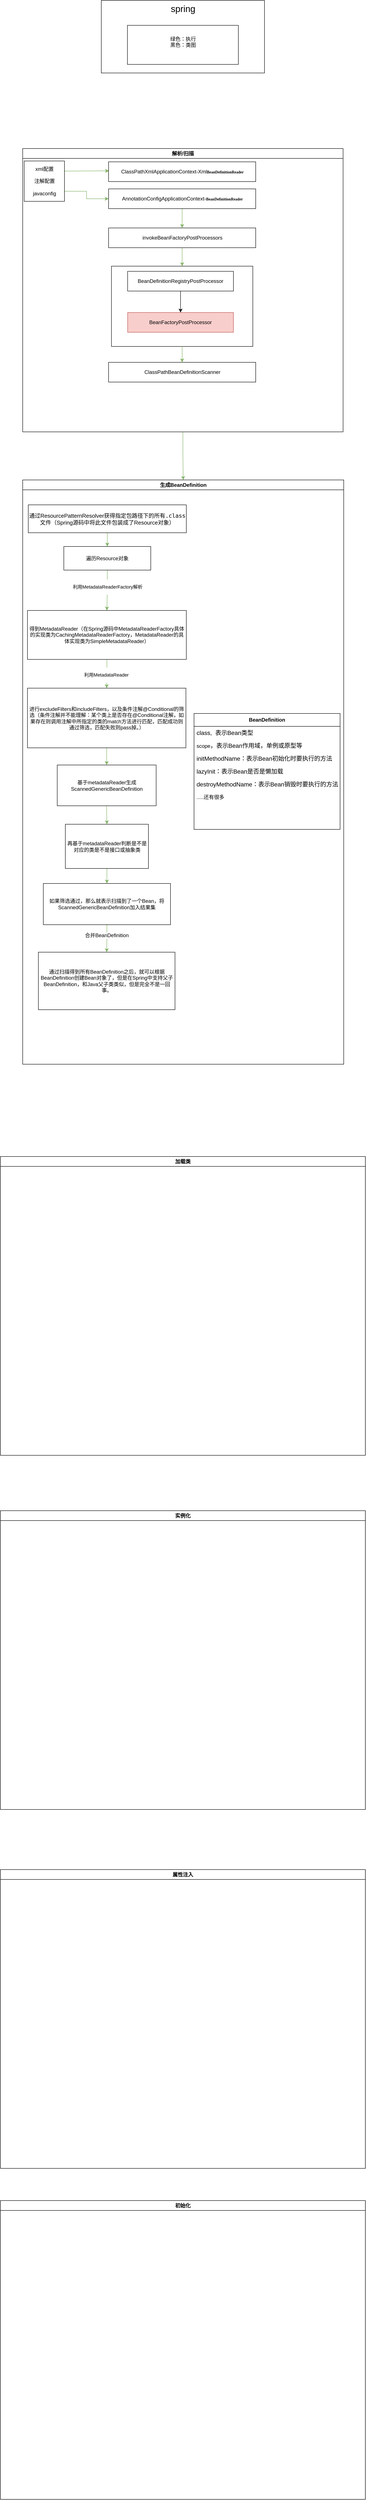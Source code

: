<mxfile version="25.0.1">
  <diagram name="bean的加载流转图" id="14tf_qHpTjpjnr1iD89r">
    <mxGraphModel dx="2107" dy="3527" grid="0" gridSize="10" guides="1" tooltips="1" connect="1" arrows="1" fold="1" page="0" pageScale="1" pageWidth="827" pageHeight="1169" math="0" shadow="0">
      <root>
        <mxCell id="0" />
        <mxCell id="1" parent="0" />
        <mxCell id="M_sAFwJD3Y5_pbFiyou--2" value="&lt;font style=&quot;font-size: 21px;&quot;&gt;spring&lt;/font&gt;" style="rounded=0;whiteSpace=wrap;html=1;align=center;verticalAlign=top;" parent="1" vertex="1">
          <mxGeometry x="354.5" y="248" width="381" height="169" as="geometry" />
        </mxCell>
        <mxCell id="4gjRGnnlG_yjaLN8hZfb-48" style="edgeStyle=orthogonalEdgeStyle;rounded=0;orthogonalLoop=1;jettySize=auto;html=1;entryX=0.5;entryY=0;entryDx=0;entryDy=0;fillColor=#d5e8d4;strokeColor=#82b366;" parent="1" source="M_sAFwJD3Y5_pbFiyou--4" target="4gjRGnnlG_yjaLN8hZfb-32" edge="1">
          <mxGeometry relative="1" as="geometry" />
        </mxCell>
        <mxCell id="M_sAFwJD3Y5_pbFiyou--4" value="解析/扫描" style="swimlane;whiteSpace=wrap;html=1;" parent="1" vertex="1">
          <mxGeometry x="171" y="593" width="748" height="660" as="geometry" />
        </mxCell>
        <mxCell id="4gjRGnnlG_yjaLN8hZfb-3" style="edgeStyle=orthogonalEdgeStyle;rounded=0;orthogonalLoop=1;jettySize=auto;html=1;exitX=1;exitY=0.25;exitDx=0;exitDy=0;entryX=0;entryY=0.5;entryDx=0;entryDy=0;fillColor=#d5e8d4;strokeColor=#82b366;" parent="M_sAFwJD3Y5_pbFiyou--4" source="4gjRGnnlG_yjaLN8hZfb-1" edge="1">
          <mxGeometry relative="1" as="geometry">
            <mxPoint x="201.5" y="52" as="targetPoint" />
          </mxGeometry>
        </mxCell>
        <mxCell id="4gjRGnnlG_yjaLN8hZfb-13" style="edgeStyle=orthogonalEdgeStyle;rounded=0;orthogonalLoop=1;jettySize=auto;html=1;exitX=1;exitY=0.75;exitDx=0;exitDy=0;entryX=0;entryY=0.5;entryDx=0;entryDy=0;fillColor=#d5e8d4;strokeColor=#82b366;" parent="M_sAFwJD3Y5_pbFiyou--4" source="4gjRGnnlG_yjaLN8hZfb-1" target="4gjRGnnlG_yjaLN8hZfb-5" edge="1">
          <mxGeometry relative="1" as="geometry" />
        </mxCell>
        <mxCell id="4gjRGnnlG_yjaLN8hZfb-1" value="xml配置&lt;div&gt;&lt;br&gt;&lt;/div&gt;&lt;div&gt;注解配置&lt;/div&gt;&lt;div&gt;&lt;br&gt;&lt;/div&gt;&lt;div&gt;javaconfig&lt;/div&gt;" style="whiteSpace=wrap;html=1;aspect=fixed;" parent="M_sAFwJD3Y5_pbFiyou--4" vertex="1">
          <mxGeometry x="3.5" y="29" width="94" height="94" as="geometry" />
        </mxCell>
        <mxCell id="4gjRGnnlG_yjaLN8hZfb-14" style="edgeStyle=orthogonalEdgeStyle;rounded=0;orthogonalLoop=1;jettySize=auto;html=1;entryX=0.5;entryY=0;entryDx=0;entryDy=0;fillColor=#d5e8d4;strokeColor=#82b366;" parent="M_sAFwJD3Y5_pbFiyou--4" source="4gjRGnnlG_yjaLN8hZfb-5" target="4gjRGnnlG_yjaLN8hZfb-12" edge="1">
          <mxGeometry relative="1" as="geometry" />
        </mxCell>
        <mxCell id="4gjRGnnlG_yjaLN8hZfb-5" value="AnnotationConfigApplicationContext-&lt;span style=&quot;font-family: &amp;quot;Microsoft YaHei&amp;quot;, STXihei; font-size: 9px; font-weight: 700; white-space-collapse: preserve;&quot;&gt;BeanDefinitionReader&lt;/span&gt;" style="rounded=0;whiteSpace=wrap;html=1;" parent="M_sAFwJD3Y5_pbFiyou--4" vertex="1">
          <mxGeometry x="200.5" y="94" width="343.5" height="46" as="geometry" />
        </mxCell>
        <mxCell id="4gjRGnnlG_yjaLN8hZfb-6" value="ClassPathXmlApplicationContext-Xml&lt;span style=&quot;font-family: &amp;quot;Microsoft YaHei&amp;quot;, STXihei; font-size: 9px; font-weight: 700; white-space-collapse: preserve;&quot;&gt;BeanDefinitionReader&lt;/span&gt;" style="rounded=0;whiteSpace=wrap;html=1;" parent="M_sAFwJD3Y5_pbFiyou--4" vertex="1">
          <mxGeometry x="200.5" y="31" width="343.5" height="46" as="geometry" />
        </mxCell>
        <mxCell id="4gjRGnnlG_yjaLN8hZfb-22" style="edgeStyle=orthogonalEdgeStyle;rounded=0;orthogonalLoop=1;jettySize=auto;html=1;entryX=0.5;entryY=0;entryDx=0;entryDy=0;fillColor=#d5e8d4;strokeColor=#82b366;" parent="M_sAFwJD3Y5_pbFiyou--4" source="4gjRGnnlG_yjaLN8hZfb-12" target="4gjRGnnlG_yjaLN8hZfb-17" edge="1">
          <mxGeometry relative="1" as="geometry" />
        </mxCell>
        <mxCell id="4gjRGnnlG_yjaLN8hZfb-12" value="invokeBeanFactoryPostProcessors" style="rounded=0;whiteSpace=wrap;html=1;" parent="M_sAFwJD3Y5_pbFiyou--4" vertex="1">
          <mxGeometry x="200.5" y="185" width="343.5" height="46" as="geometry" />
        </mxCell>
        <mxCell id="4gjRGnnlG_yjaLN8hZfb-28" value="" style="group" parent="M_sAFwJD3Y5_pbFiyou--4" vertex="1" connectable="0">
          <mxGeometry x="207.25" y="274" width="330" height="187" as="geometry" />
        </mxCell>
        <mxCell id="4gjRGnnlG_yjaLN8hZfb-17" value="" style="rounded=0;whiteSpace=wrap;html=1;" parent="4gjRGnnlG_yjaLN8hZfb-28" vertex="1">
          <mxGeometry width="330" height="187" as="geometry" />
        </mxCell>
        <mxCell id="4gjRGnnlG_yjaLN8hZfb-27" style="edgeStyle=orthogonalEdgeStyle;rounded=0;orthogonalLoop=1;jettySize=auto;html=1;" parent="4gjRGnnlG_yjaLN8hZfb-28" source="4gjRGnnlG_yjaLN8hZfb-18" target="4gjRGnnlG_yjaLN8hZfb-20" edge="1">
          <mxGeometry relative="1" as="geometry" />
        </mxCell>
        <mxCell id="4gjRGnnlG_yjaLN8hZfb-18" value="BeanDefinitionRegistryPostProcessor" style="rounded=0;whiteSpace=wrap;html=1;" parent="4gjRGnnlG_yjaLN8hZfb-28" vertex="1">
          <mxGeometry x="37.75" y="12" width="247" height="46" as="geometry" />
        </mxCell>
        <mxCell id="4gjRGnnlG_yjaLN8hZfb-20" value="BeanFactoryPostProcessor" style="rounded=0;whiteSpace=wrap;html=1;fillColor=#f8cecc;strokeColor=#b85450;" parent="4gjRGnnlG_yjaLN8hZfb-28" vertex="1">
          <mxGeometry x="37.75" y="108" width="247" height="46" as="geometry" />
        </mxCell>
        <mxCell id="4gjRGnnlG_yjaLN8hZfb-30" value="ClassPathBeanDefinitionScanner" style="rounded=0;whiteSpace=wrap;html=1;" parent="M_sAFwJD3Y5_pbFiyou--4" vertex="1">
          <mxGeometry x="200.5" y="498" width="343.5" height="46" as="geometry" />
        </mxCell>
        <mxCell id="4gjRGnnlG_yjaLN8hZfb-31" value="" style="edgeStyle=orthogonalEdgeStyle;rounded=0;orthogonalLoop=1;jettySize=auto;html=1;fillColor=#d5e8d4;strokeColor=#82b366;" parent="M_sAFwJD3Y5_pbFiyou--4" source="4gjRGnnlG_yjaLN8hZfb-17" target="4gjRGnnlG_yjaLN8hZfb-30" edge="1">
          <mxGeometry relative="1" as="geometry" />
        </mxCell>
        <mxCell id="4gjRGnnlG_yjaLN8hZfb-32" value="生成BeanDefinition" style="swimlane;whiteSpace=wrap;html=1;" parent="1" vertex="1">
          <mxGeometry x="171" y="1365" width="749.5" height="1361" as="geometry" />
        </mxCell>
        <mxCell id="Ly_jW_tWToVT5gzGh2q_-9" value="" style="edgeStyle=orthogonalEdgeStyle;rounded=0;orthogonalLoop=1;jettySize=auto;html=1;fillColor=#d5e8d4;strokeColor=#82b366;" edge="1" parent="4gjRGnnlG_yjaLN8hZfb-32" source="Ly_jW_tWToVT5gzGh2q_-1" target="Ly_jW_tWToVT5gzGh2q_-2">
          <mxGeometry relative="1" as="geometry" />
        </mxCell>
        <mxCell id="Ly_jW_tWToVT5gzGh2q_-1" value="&lt;p data-pm-slice=&quot;1 1 [&amp;quot;ordered_list&amp;quot;,{&amp;quot;order&amp;quot;:1,&amp;quot;spread&amp;quot;:&amp;quot;false&amp;quot;},&amp;quot;list_item&amp;quot;,{&amp;quot;label&amp;quot;:&amp;quot;1.&amp;quot;,&amp;quot;listType&amp;quot;:&amp;quot;ordered&amp;quot;,&amp;quot;spread&amp;quot;:&amp;quot;false&amp;quot;}]&quot; class=&quot;paragraph&quot;&gt;&lt;font style=&quot;font-size: 13px;&quot;&gt;通过ResourcePatternResolver获得指定包路径下的所有&lt;code style=&quot;&quot; class=&quot;code-inline&quot;&gt;.class&lt;/code&gt;文件（Spring源码中将此文件包装成了Resource对象）&lt;/font&gt;&lt;/p&gt;" style="rounded=0;whiteSpace=wrap;html=1;align=center;" vertex="1" parent="4gjRGnnlG_yjaLN8hZfb-32">
          <mxGeometry x="13" y="58" width="369" height="65" as="geometry" />
        </mxCell>
        <mxCell id="Ly_jW_tWToVT5gzGh2q_-4" value="" style="edgeStyle=orthogonalEdgeStyle;rounded=0;orthogonalLoop=1;jettySize=auto;html=1;fillColor=#d5e8d4;strokeColor=#82b366;" edge="1" parent="4gjRGnnlG_yjaLN8hZfb-32" source="Ly_jW_tWToVT5gzGh2q_-2" target="Ly_jW_tWToVT5gzGh2q_-3">
          <mxGeometry relative="1" as="geometry" />
        </mxCell>
        <mxCell id="Ly_jW_tWToVT5gzGh2q_-5" value="&lt;p data-pm-slice=&quot;1 1 [&amp;quot;ordered_list&amp;quot;,{&amp;quot;order&amp;quot;:1,&amp;quot;spread&amp;quot;:&amp;quot;false&amp;quot;},&amp;quot;list_item&amp;quot;,{&amp;quot;label&amp;quot;:&amp;quot;3.&amp;quot;,&amp;quot;listType&amp;quot;:&amp;quot;ordered&amp;quot;,&amp;quot;spread&amp;quot;:&amp;quot;false&amp;quot;}]&quot; class=&quot;paragraph&quot;&gt;利用MetadataReaderFactory解析&lt;/p&gt;" style="edgeLabel;html=1;align=center;verticalAlign=middle;resizable=0;points=[];" vertex="1" connectable="0" parent="Ly_jW_tWToVT5gzGh2q_-4">
          <mxGeometry x="-0.187" relative="1" as="geometry">
            <mxPoint as="offset" />
          </mxGeometry>
        </mxCell>
        <mxCell id="Ly_jW_tWToVT5gzGh2q_-2" value="遍历Resource对象" style="rounded=0;whiteSpace=wrap;html=1;" vertex="1" parent="4gjRGnnlG_yjaLN8hZfb-32">
          <mxGeometry x="96" y="155" width="203" height="55" as="geometry" />
        </mxCell>
        <mxCell id="Ly_jW_tWToVT5gzGh2q_-7" value="" style="edgeStyle=orthogonalEdgeStyle;rounded=0;orthogonalLoop=1;jettySize=auto;html=1;fillColor=#d5e8d4;strokeColor=#82b366;" edge="1" parent="4gjRGnnlG_yjaLN8hZfb-32" source="Ly_jW_tWToVT5gzGh2q_-3" target="Ly_jW_tWToVT5gzGh2q_-6">
          <mxGeometry relative="1" as="geometry" />
        </mxCell>
        <mxCell id="Ly_jW_tWToVT5gzGh2q_-8" value="&lt;p data-pm-slice=&quot;1 1 [&amp;quot;ordered_list&amp;quot;,{&amp;quot;order&amp;quot;:1,&amp;quot;spread&amp;quot;:&amp;quot;false&amp;quot;},&amp;quot;list_item&amp;quot;,{&amp;quot;label&amp;quot;:&amp;quot;4.&amp;quot;,&amp;quot;listType&amp;quot;:&amp;quot;ordered&amp;quot;,&amp;quot;spread&amp;quot;:&amp;quot;false&amp;quot;}]&quot; class=&quot;paragraph&quot;&gt;利用MetadataReader&lt;/p&gt;" style="edgeLabel;html=1;align=center;verticalAlign=middle;resizable=0;points=[];" vertex="1" connectable="0" parent="Ly_jW_tWToVT5gzGh2q_-7">
          <mxGeometry x="0.066" y="-1" relative="1" as="geometry">
            <mxPoint as="offset" />
          </mxGeometry>
        </mxCell>
        <mxCell id="Ly_jW_tWToVT5gzGh2q_-3" value="得到&lt;span style=&quot;background-color: initial;&quot;&gt;MetadataReader（在Spring源码中MetadataReaderFactory具体的实现类为CachingMetadataReaderFactory，MetadataReader的具体实现类为SimpleMetadataReader）&lt;/span&gt;" style="rounded=0;whiteSpace=wrap;html=1;" vertex="1" parent="4gjRGnnlG_yjaLN8hZfb-32">
          <mxGeometry x="11.13" y="304" width="370.87" height="114" as="geometry" />
        </mxCell>
        <mxCell id="Ly_jW_tWToVT5gzGh2q_-11" value="" style="edgeStyle=orthogonalEdgeStyle;rounded=0;orthogonalLoop=1;jettySize=auto;html=1;fillColor=#d5e8d4;strokeColor=#82b366;" edge="1" parent="4gjRGnnlG_yjaLN8hZfb-32" source="Ly_jW_tWToVT5gzGh2q_-6" target="Ly_jW_tWToVT5gzGh2q_-10">
          <mxGeometry relative="1" as="geometry" />
        </mxCell>
        <mxCell id="Ly_jW_tWToVT5gzGh2q_-6" value="&lt;p data-pm-slice=&quot;1 1 [&amp;quot;ordered_list&amp;quot;,{&amp;quot;order&amp;quot;:1,&amp;quot;spread&amp;quot;:&amp;quot;false&amp;quot;},&amp;quot;list_item&amp;quot;,{&amp;quot;label&amp;quot;:&amp;quot;4.&amp;quot;,&amp;quot;listType&amp;quot;:&amp;quot;ordered&amp;quot;,&amp;quot;spread&amp;quot;:&amp;quot;false&amp;quot;}]&quot; class=&quot;paragraph&quot;&gt;进行excludeFilters和includeFilters，以及条件注解@Conditional的筛选（条件注解并不能理解：某个类上是否存在@Conditional注解，如果存在则调用注解中所指定的类的match方法进行匹配，匹配成功则通过筛选，匹配失败则pass掉。）&lt;/p&gt;" style="rounded=0;whiteSpace=wrap;html=1;" vertex="1" parent="4gjRGnnlG_yjaLN8hZfb-32">
          <mxGeometry x="11.13" y="485" width="369.94" height="139" as="geometry" />
        </mxCell>
        <mxCell id="Ly_jW_tWToVT5gzGh2q_-13" value="" style="edgeStyle=orthogonalEdgeStyle;rounded=0;orthogonalLoop=1;jettySize=auto;html=1;fillColor=#d5e8d4;strokeColor=#82b366;" edge="1" parent="4gjRGnnlG_yjaLN8hZfb-32" source="Ly_jW_tWToVT5gzGh2q_-10" target="Ly_jW_tWToVT5gzGh2q_-12">
          <mxGeometry relative="1" as="geometry" />
        </mxCell>
        <mxCell id="Ly_jW_tWToVT5gzGh2q_-10" value="&lt;p data-pm-slice=&quot;1 1 [&amp;quot;ordered_list&amp;quot;,{&amp;quot;order&amp;quot;:1,&amp;quot;spread&amp;quot;:&amp;quot;false&amp;quot;},&amp;quot;list_item&amp;quot;,{&amp;quot;label&amp;quot;:&amp;quot;5.&amp;quot;,&amp;quot;listType&amp;quot;:&amp;quot;ordered&amp;quot;,&amp;quot;spread&amp;quot;:&amp;quot;false&amp;quot;}]&quot; class=&quot;paragraph&quot;&gt;基于metadataReader生成ScannedGenericBeanDefinition&lt;/p&gt;" style="whiteSpace=wrap;html=1;rounded=0;" vertex="1" parent="4gjRGnnlG_yjaLN8hZfb-32">
          <mxGeometry x="80.62" y="664" width="230.95" height="95" as="geometry" />
        </mxCell>
        <mxCell id="Ly_jW_tWToVT5gzGh2q_-16" value="" style="edgeStyle=orthogonalEdgeStyle;rounded=0;orthogonalLoop=1;jettySize=auto;html=1;fillColor=#d5e8d4;strokeColor=#82b366;" edge="1" parent="4gjRGnnlG_yjaLN8hZfb-32" source="Ly_jW_tWToVT5gzGh2q_-12" target="Ly_jW_tWToVT5gzGh2q_-15">
          <mxGeometry relative="1" as="geometry" />
        </mxCell>
        <mxCell id="Ly_jW_tWToVT5gzGh2q_-12" value="&lt;p data-pm-slice=&quot;1 1 [&amp;quot;ordered_list&amp;quot;,{&amp;quot;order&amp;quot;:1,&amp;quot;spread&amp;quot;:&amp;quot;false&amp;quot;},&amp;quot;list_item&amp;quot;,{&amp;quot;label&amp;quot;:&amp;quot;6.&amp;quot;,&amp;quot;listType&amp;quot;:&amp;quot;ordered&amp;quot;,&amp;quot;spread&amp;quot;:&amp;quot;false&amp;quot;}]&quot; class=&quot;paragraph&quot;&gt;再基于metadataReader判断是不是对应的类是不是接口或抽象类&lt;/p&gt;" style="whiteSpace=wrap;html=1;rounded=0;" vertex="1" parent="4gjRGnnlG_yjaLN8hZfb-32">
          <mxGeometry x="99.57" y="802" width="194" height="103" as="geometry" />
        </mxCell>
        <mxCell id="Ly_jW_tWToVT5gzGh2q_-34" value="" style="edgeStyle=orthogonalEdgeStyle;rounded=0;orthogonalLoop=1;jettySize=auto;html=1;fillColor=#d5e8d4;strokeColor=#82b366;" edge="1" parent="4gjRGnnlG_yjaLN8hZfb-32" source="Ly_jW_tWToVT5gzGh2q_-15" target="Ly_jW_tWToVT5gzGh2q_-33">
          <mxGeometry relative="1" as="geometry" />
        </mxCell>
        <mxCell id="Ly_jW_tWToVT5gzGh2q_-35" value="&lt;span style=&quot;font-size: 12px; text-wrap-mode: wrap;&quot;&gt;合并BeanDefinition&lt;/span&gt;" style="edgeLabel;html=1;align=center;verticalAlign=middle;resizable=0;points=[];" vertex="1" connectable="0" parent="Ly_jW_tWToVT5gzGh2q_-34">
          <mxGeometry x="-0.227" y="-1" relative="1" as="geometry">
            <mxPoint as="offset" />
          </mxGeometry>
        </mxCell>
        <mxCell id="Ly_jW_tWToVT5gzGh2q_-15" value="&lt;p data-pm-slice=&quot;1 1 [&amp;quot;ordered_list&amp;quot;,{&amp;quot;order&amp;quot;:1,&amp;quot;spread&amp;quot;:&amp;quot;false&amp;quot;},&amp;quot;list_item&amp;quot;,{&amp;quot;label&amp;quot;:&amp;quot;7.&amp;quot;,&amp;quot;listType&amp;quot;:&amp;quot;ordered&amp;quot;,&amp;quot;spread&amp;quot;:&amp;quot;false&amp;quot;}]&quot; class=&quot;paragraph&quot;&gt;如果筛选通过，那么就表示扫描到了一个Bean，将ScannedGenericBeanDefinition加入结果集&lt;/p&gt;" style="rounded=0;whiteSpace=wrap;html=1;" vertex="1" parent="4gjRGnnlG_yjaLN8hZfb-32">
          <mxGeometry x="48.12" y="940" width="296.9" height="96" as="geometry" />
        </mxCell>
        <mxCell id="Ly_jW_tWToVT5gzGh2q_-33" value="&lt;p data-pm-slice=&quot;1 1 []&quot; class=&quot;paragraph&quot;&gt;通过扫描得到所有BeanDefinition之后，就可以根据BeanDefinition创建Bean对象了，但是在Spring中支持父子BeanDefinition，和Java父子类类似，但是完全不是一回事。&lt;/p&gt;" style="rounded=0;whiteSpace=wrap;html=1;" vertex="1" parent="4gjRGnnlG_yjaLN8hZfb-32">
          <mxGeometry x="36.62" y="1100" width="318.95" height="134" as="geometry" />
        </mxCell>
        <mxCell id="4gjRGnnlG_yjaLN8hZfb-56" value="绿色：执行&lt;div&gt;黑色：类图&lt;/div&gt;&lt;div&gt;&lt;br&gt;&lt;/div&gt;" style="rounded=0;whiteSpace=wrap;html=1;" parent="1" vertex="1">
          <mxGeometry x="415.5" y="306" width="259" height="91" as="geometry" />
        </mxCell>
        <mxCell id="Ly_jW_tWToVT5gzGh2q_-24" value="&lt;span style=&quot;font-weight: 700;&quot;&gt;BeanDefinition&lt;/span&gt;" style="swimlane;fontStyle=0;childLayout=stackLayout;horizontal=1;startSize=30;horizontalStack=0;resizeParent=1;resizeParentMax=0;resizeLast=0;collapsible=1;marginBottom=0;whiteSpace=wrap;html=1;" vertex="1" parent="1">
          <mxGeometry x="571" y="1909" width="341" height="270" as="geometry" />
        </mxCell>
        <mxCell id="Ly_jW_tWToVT5gzGh2q_-25" value="&lt;article style=&quot;&quot; data-content=&quot;[{&amp;quot;type&amp;quot;:&amp;quot;block&amp;quot;,&amp;quot;id&amp;quot;:&amp;quot;uyH1-1713439989352&amp;quot;,&amp;quot;name&amp;quot;:&amp;quot;list-item&amp;quot;,&amp;quot;data&amp;quot;:{&amp;quot;version&amp;quot;:1,&amp;quot;listType&amp;quot;:&amp;quot;unordered&amp;quot;,&amp;quot;listId&amp;quot;:&amp;quot;nY0f-1713439989787&amp;quot;,&amp;quot;listLevel&amp;quot;:1},&amp;quot;nodes&amp;quot;:[{&amp;quot;type&amp;quot;:&amp;quot;text&amp;quot;,&amp;quot;id&amp;quot;:&amp;quot;abdO-1713439989351&amp;quot;,&amp;quot;leaves&amp;quot;:[{&amp;quot;text&amp;quot;:&amp;quot;class，表示Bean类型&amp;quot;,&amp;quot;marks&amp;quot;:[]}]}],&amp;quot;state&amp;quot;:{}}]&quot;&gt;&lt;div style=&quot;&quot;&gt;&lt;article data-content=&quot;[{&amp;quot;type&amp;quot;:&amp;quot;block&amp;quot;,&amp;quot;id&amp;quot;:&amp;quot;ec0N-1733403170866&amp;quot;,&amp;quot;name&amp;quot;:&amp;quot;paragraph&amp;quot;,&amp;quot;data&amp;quot;:{},&amp;quot;nodes&amp;quot;:[{&amp;quot;type&amp;quot;:&amp;quot;text&amp;quot;,&amp;quot;id&amp;quot;:&amp;quot;abdO-1713439989351&amp;quot;,&amp;quot;leaves&amp;quot;:[{&amp;quot;text&amp;quot;:&amp;quot;表示Bean类型&amp;quot;,&amp;quot;marks&amp;quot;:[]}]}]}]&quot;&gt;&lt;div style=&quot;white-space-collapse: preserve; line-height: 1.75; font-size: 14px;&quot;&gt;class,  表示Bean类型&lt;/div&gt;&lt;/article&gt;&lt;/div&gt;&lt;/article&gt;" style="text;strokeColor=none;fillColor=none;align=left;verticalAlign=middle;spacingLeft=4;spacingRight=4;overflow=hidden;points=[[0,0.5],[1,0.5]];portConstraint=eastwest;rotatable=0;whiteSpace=wrap;html=1;" vertex="1" parent="Ly_jW_tWToVT5gzGh2q_-24">
          <mxGeometry y="30" width="341" height="30" as="geometry" />
        </mxCell>
        <mxCell id="Ly_jW_tWToVT5gzGh2q_-26" value="scope&lt;span style=&quot;font-size: 14px; white-space-collapse: preserve; background-color: initial;&quot;&gt;，表示Bean作用域，单例或原型等&lt;/span&gt;" style="text;strokeColor=none;fillColor=none;align=left;verticalAlign=middle;spacingLeft=4;spacingRight=4;overflow=hidden;points=[[0,0.5],[1,0.5]];portConstraint=eastwest;rotatable=0;whiteSpace=wrap;html=1;" vertex="1" parent="Ly_jW_tWToVT5gzGh2q_-24">
          <mxGeometry y="60" width="341" height="30" as="geometry" />
        </mxCell>
        <mxCell id="Ly_jW_tWToVT5gzGh2q_-27" value="&lt;article data-content=&quot;[{&amp;quot;type&amp;quot;:&amp;quot;block&amp;quot;,&amp;quot;id&amp;quot;:&amp;quot;tqEb-1733403220494&amp;quot;,&amp;quot;name&amp;quot;:&amp;quot;paragraph&amp;quot;,&amp;quot;data&amp;quot;:{},&amp;quot;nodes&amp;quot;:[{&amp;quot;type&amp;quot;:&amp;quot;text&amp;quot;,&amp;quot;id&amp;quot;:&amp;quot;Wjzr-1713439989357&amp;quot;,&amp;quot;leaves&amp;quot;:[{&amp;quot;text&amp;quot;:&amp;quot;nitMethodName：表示Bean初始化时要执行的方法&amp;quot;,&amp;quot;marks&amp;quot;:[]}]}]}]&quot;&gt;&lt;div style=&quot;white-space-collapse: preserve; line-height: 1.75; font-size: 14px;&quot;&gt;initMethodName：表示Bean初始化时要执行的方法&lt;/div&gt;&lt;/article&gt;" style="text;strokeColor=none;fillColor=none;align=left;verticalAlign=middle;spacingLeft=4;spacingRight=4;overflow=hidden;points=[[0,0.5],[1,0.5]];portConstraint=eastwest;rotatable=0;whiteSpace=wrap;html=1;" vertex="1" parent="Ly_jW_tWToVT5gzGh2q_-24">
          <mxGeometry y="90" width="341" height="30" as="geometry" />
        </mxCell>
        <mxCell id="Ly_jW_tWToVT5gzGh2q_-32" value="&lt;article data-content=&quot;[{&amp;quot;type&amp;quot;:&amp;quot;block&amp;quot;,&amp;quot;id&amp;quot;:&amp;quot;LqSF-1733403256993&amp;quot;,&amp;quot;name&amp;quot;:&amp;quot;paragraph&amp;quot;,&amp;quot;data&amp;quot;:{},&amp;quot;nodes&amp;quot;:[{&amp;quot;type&amp;quot;:&amp;quot;text&amp;quot;,&amp;quot;id&amp;quot;:&amp;quot;iMSd-1713439989355&amp;quot;,&amp;quot;leaves&amp;quot;:[{&amp;quot;text&amp;quot;:&amp;quot;azyInit：表示Bean是否是懒加载&amp;quot;,&amp;quot;marks&amp;quot;:[]}]}]}]&quot;&gt;&lt;div style=&quot;white-space-collapse: preserve; line-height: 1.75; font-size: 14px;&quot;&gt;lazyInit：表示Bean是否是懒加载&lt;/div&gt;&lt;/article&gt;" style="text;strokeColor=none;fillColor=none;align=left;verticalAlign=middle;spacingLeft=4;spacingRight=4;overflow=hidden;points=[[0,0.5],[1,0.5]];portConstraint=eastwest;rotatable=0;whiteSpace=wrap;html=1;" vertex="1" parent="Ly_jW_tWToVT5gzGh2q_-24">
          <mxGeometry y="120" width="341" height="30" as="geometry" />
        </mxCell>
        <mxCell id="Ly_jW_tWToVT5gzGh2q_-31" value="&lt;article data-content=&quot;[{&amp;quot;type&amp;quot;:&amp;quot;block&amp;quot;,&amp;quot;id&amp;quot;:&amp;quot;yfWz-1733403272943&amp;quot;,&amp;quot;name&amp;quot;:&amp;quot;paragraph&amp;quot;,&amp;quot;data&amp;quot;:{},&amp;quot;nodes&amp;quot;:[{&amp;quot;type&amp;quot;:&amp;quot;text&amp;quot;,&amp;quot;id&amp;quot;:&amp;quot;0Pin-1713439989359&amp;quot;,&amp;quot;leaves&amp;quot;:[{&amp;quot;text&amp;quot;:&amp;quot;estroyMethodName：表示Bean销毁时要执行的方法&amp;quot;,&amp;quot;marks&amp;quot;:[]}]}]}]&quot;&gt;&lt;div style=&quot;white-space-collapse: preserve; line-height: 1.75; font-size: 14px;&quot;&gt;destroyMethodName：表示Bean销毁时要执行的方法&lt;/div&gt;&lt;/article&gt;" style="text;strokeColor=none;fillColor=none;align=left;verticalAlign=middle;spacingLeft=4;spacingRight=4;overflow=hidden;points=[[0,0.5],[1,0.5]];portConstraint=eastwest;rotatable=0;whiteSpace=wrap;html=1;" vertex="1" parent="Ly_jW_tWToVT5gzGh2q_-24">
          <mxGeometry y="150" width="341" height="30" as="geometry" />
        </mxCell>
        <mxCell id="Ly_jW_tWToVT5gzGh2q_-30" value=".....还有很多" style="text;strokeColor=none;fillColor=none;align=left;verticalAlign=middle;spacingLeft=4;spacingRight=4;overflow=hidden;points=[[0,0.5],[1,0.5]];portConstraint=eastwest;rotatable=0;whiteSpace=wrap;html=1;" vertex="1" parent="Ly_jW_tWToVT5gzGh2q_-24">
          <mxGeometry y="180" width="341" height="30" as="geometry" />
        </mxCell>
        <mxCell id="Ly_jW_tWToVT5gzGh2q_-29" style="text;strokeColor=none;fillColor=none;align=left;verticalAlign=middle;spacingLeft=4;spacingRight=4;overflow=hidden;points=[[0,0.5],[1,0.5]];portConstraint=eastwest;rotatable=0;whiteSpace=wrap;html=1;" vertex="1" parent="Ly_jW_tWToVT5gzGh2q_-24">
          <mxGeometry y="210" width="341" height="30" as="geometry" />
        </mxCell>
        <mxCell id="Ly_jW_tWToVT5gzGh2q_-28" style="text;strokeColor=none;fillColor=none;align=left;verticalAlign=middle;spacingLeft=4;spacingRight=4;overflow=hidden;points=[[0,0.5],[1,0.5]];portConstraint=eastwest;rotatable=0;whiteSpace=wrap;html=1;" vertex="1" parent="Ly_jW_tWToVT5gzGh2q_-24">
          <mxGeometry y="240" width="341" height="30" as="geometry" />
        </mxCell>
        <mxCell id="Ly_jW_tWToVT5gzGh2q_-41" value="加载类" style="swimlane;whiteSpace=wrap;html=1;" vertex="1" parent="1">
          <mxGeometry x="119" y="2941" width="852" height="696" as="geometry" />
        </mxCell>
        <mxCell id="Ly_jW_tWToVT5gzGh2q_-42" value="实例化" style="swimlane;whiteSpace=wrap;html=1;" vertex="1" parent="1">
          <mxGeometry x="119" y="3766" width="852" height="696" as="geometry" />
        </mxCell>
        <mxCell id="Ly_jW_tWToVT5gzGh2q_-43" value="属性注入" style="swimlane;whiteSpace=wrap;html=1;" vertex="1" parent="1">
          <mxGeometry x="119" y="4602" width="852" height="696" as="geometry" />
        </mxCell>
        <mxCell id="Ly_jW_tWToVT5gzGh2q_-44" value="初始化" style="swimlane;whiteSpace=wrap;html=1;" vertex="1" parent="1">
          <mxGeometry x="119" y="5373" width="852" height="696" as="geometry" />
        </mxCell>
      </root>
    </mxGraphModel>
  </diagram>
</mxfile>
